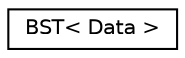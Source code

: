 digraph "Graphical Class Hierarchy"
{
  edge [fontname="Helvetica",fontsize="10",labelfontname="Helvetica",labelfontsize="10"];
  node [fontname="Helvetica",fontsize="10",shape=record];
  rankdir="LR";
  Node1 [label="BST\< Data \>",height=0.2,width=0.4,color="black", fillcolor="white", style="filled",URL="$class_b_s_t.html"];
}
